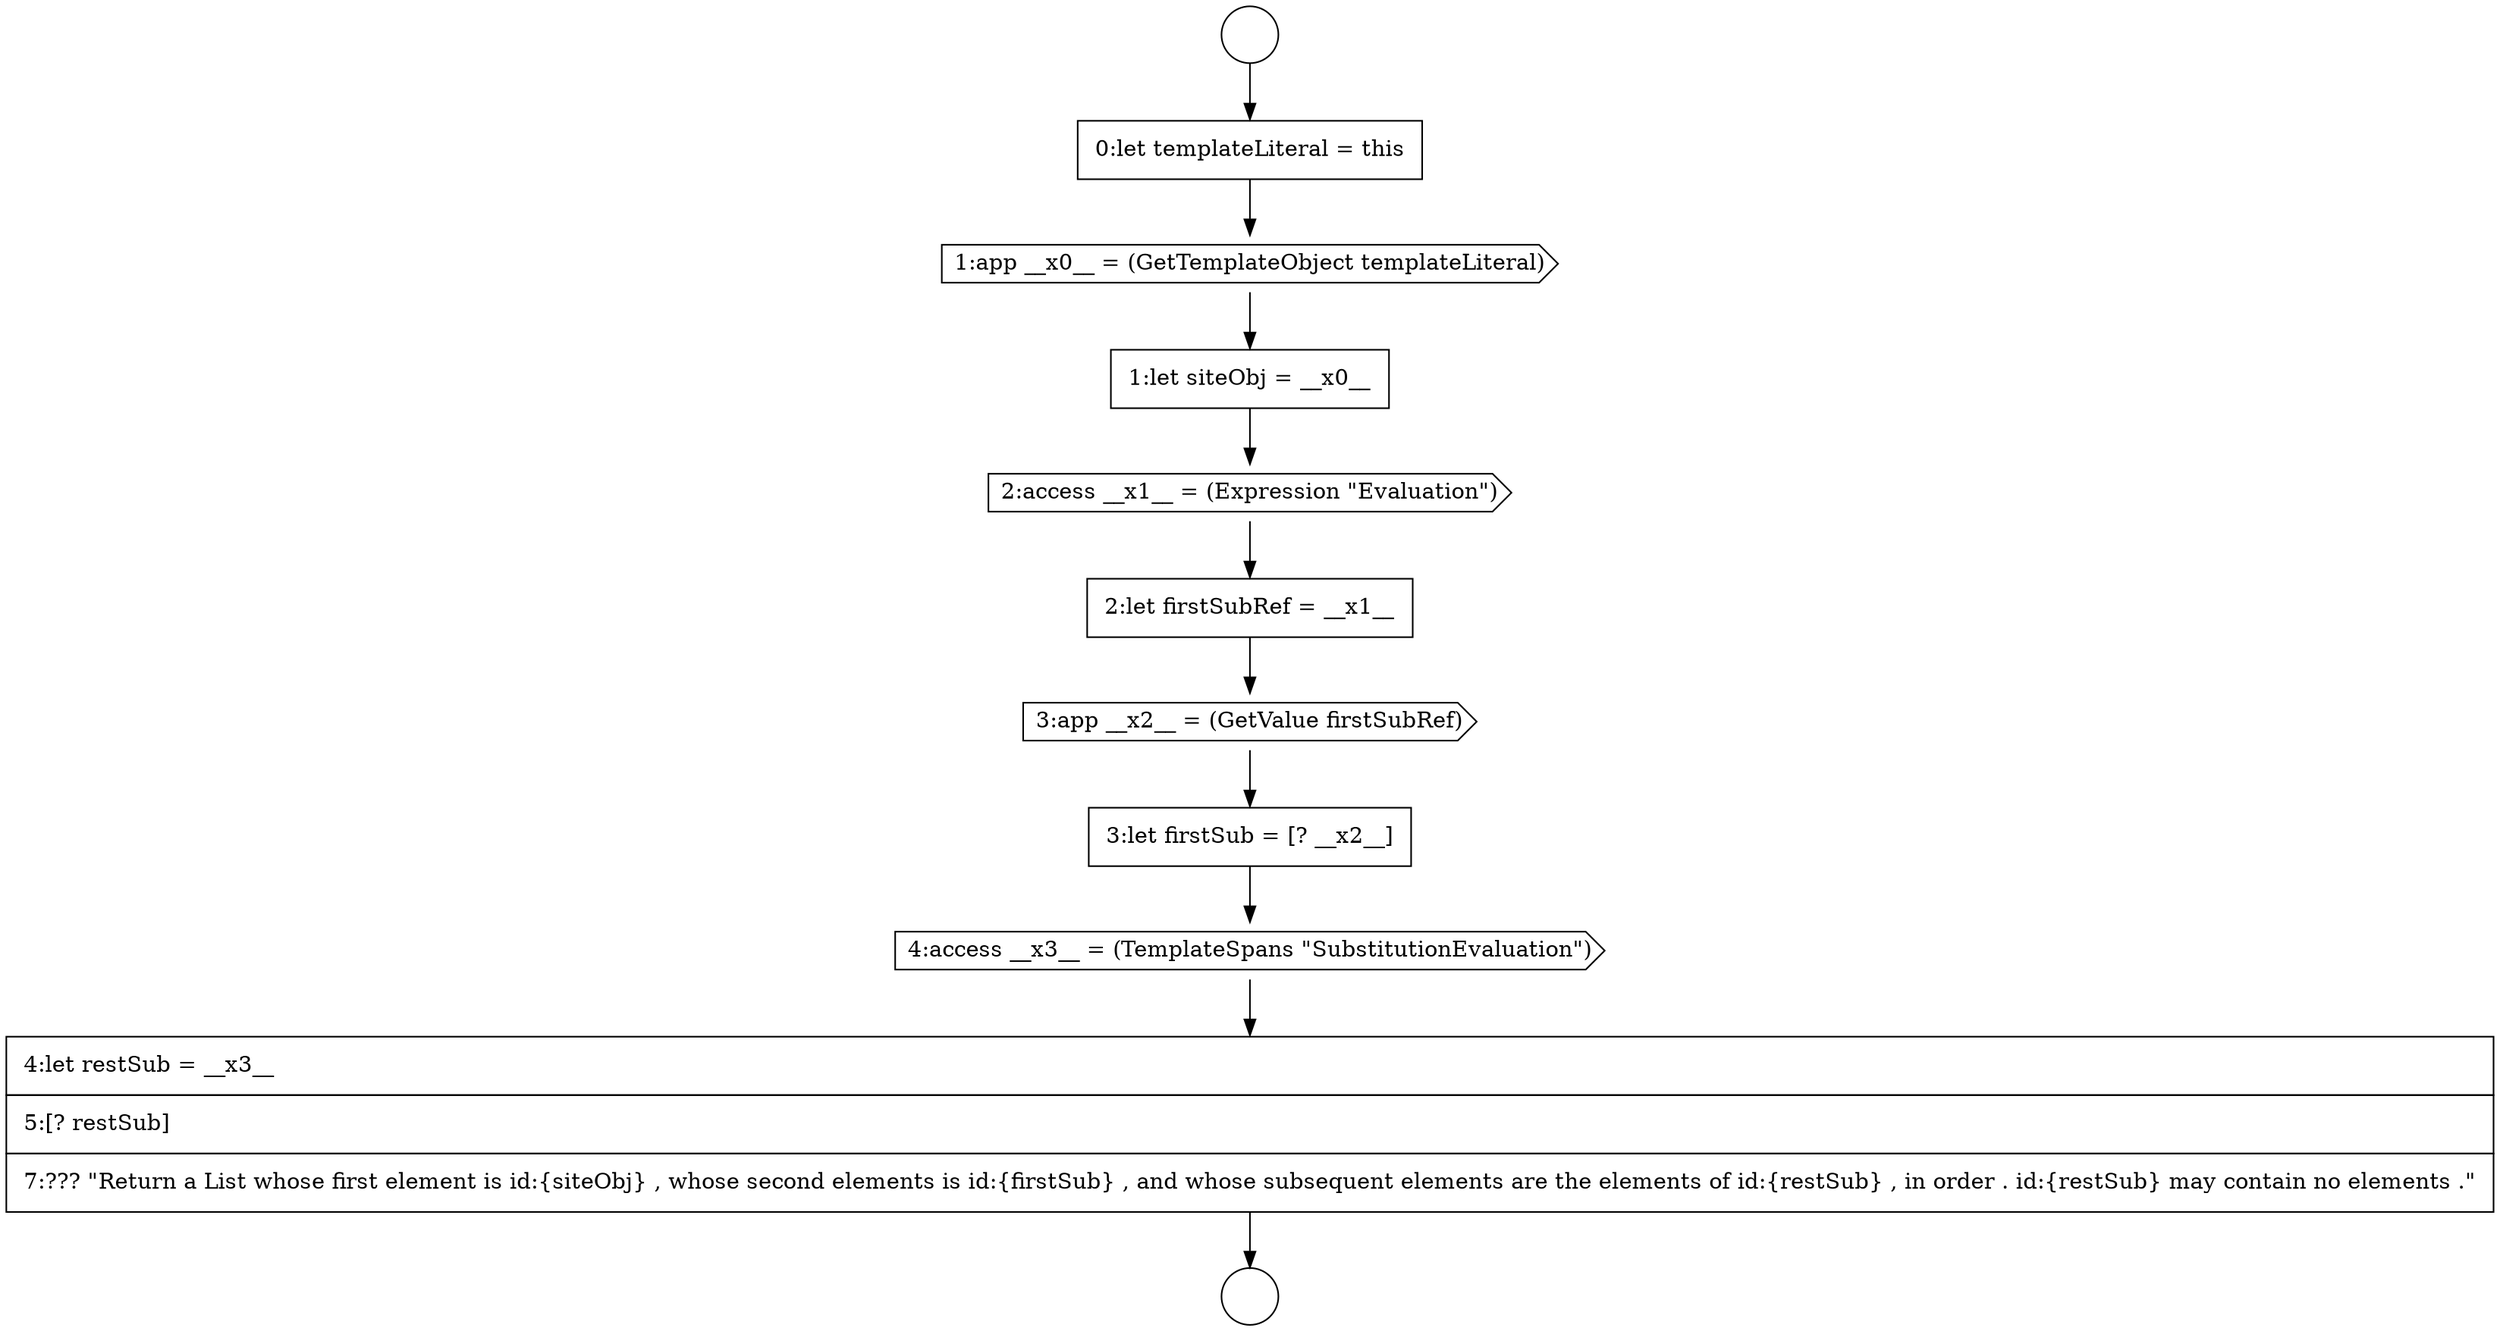 digraph {
  node3629 [shape=cds, label=<<font color="black">3:app __x2__ = (GetValue firstSubRef)</font>> color="black" fillcolor="white" style=filled]
  node3632 [shape=none, margin=0, label=<<font color="black">
    <table border="0" cellborder="1" cellspacing="0" cellpadding="10">
      <tr><td align="left">4:let restSub = __x3__</td></tr>
      <tr><td align="left">5:[? restSub]</td></tr>
      <tr><td align="left">7:??? &quot;Return a List whose first element is id:{siteObj} , whose second elements is id:{firstSub} , and whose subsequent elements are the elements of id:{restSub} , in order . id:{restSub} may contain no elements .&quot;</td></tr>
    </table>
  </font>> color="black" fillcolor="white" style=filled]
  node3622 [shape=circle label=" " color="black" fillcolor="white" style=filled]
  node3628 [shape=none, margin=0, label=<<font color="black">
    <table border="0" cellborder="1" cellspacing="0" cellpadding="10">
      <tr><td align="left">2:let firstSubRef = __x1__</td></tr>
    </table>
  </font>> color="black" fillcolor="white" style=filled]
  node3624 [shape=none, margin=0, label=<<font color="black">
    <table border="0" cellborder="1" cellspacing="0" cellpadding="10">
      <tr><td align="left">0:let templateLiteral = this</td></tr>
    </table>
  </font>> color="black" fillcolor="white" style=filled]
  node3631 [shape=cds, label=<<font color="black">4:access __x3__ = (TemplateSpans &quot;SubstitutionEvaluation&quot;)</font>> color="black" fillcolor="white" style=filled]
  node3627 [shape=cds, label=<<font color="black">2:access __x1__ = (Expression &quot;Evaluation&quot;)</font>> color="black" fillcolor="white" style=filled]
  node3623 [shape=circle label=" " color="black" fillcolor="white" style=filled]
  node3625 [shape=cds, label=<<font color="black">1:app __x0__ = (GetTemplateObject templateLiteral)</font>> color="black" fillcolor="white" style=filled]
  node3630 [shape=none, margin=0, label=<<font color="black">
    <table border="0" cellborder="1" cellspacing="0" cellpadding="10">
      <tr><td align="left">3:let firstSub = [? __x2__]</td></tr>
    </table>
  </font>> color="black" fillcolor="white" style=filled]
  node3626 [shape=none, margin=0, label=<<font color="black">
    <table border="0" cellborder="1" cellspacing="0" cellpadding="10">
      <tr><td align="left">1:let siteObj = __x0__</td></tr>
    </table>
  </font>> color="black" fillcolor="white" style=filled]
  node3632 -> node3623 [ color="black"]
  node3625 -> node3626 [ color="black"]
  node3630 -> node3631 [ color="black"]
  node3624 -> node3625 [ color="black"]
  node3631 -> node3632 [ color="black"]
  node3622 -> node3624 [ color="black"]
  node3627 -> node3628 [ color="black"]
  node3628 -> node3629 [ color="black"]
  node3626 -> node3627 [ color="black"]
  node3629 -> node3630 [ color="black"]
}
